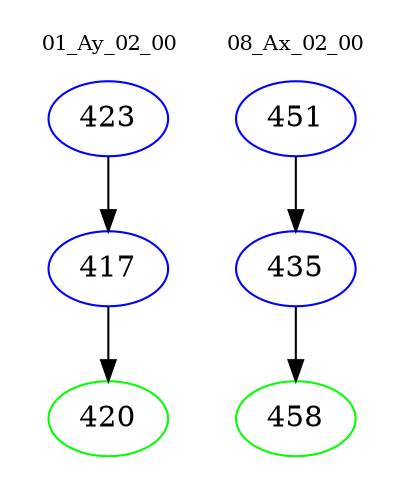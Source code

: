 digraph{
subgraph cluster_0 {
color = white
label = "01_Ay_02_00";
fontsize=10;
T0_423 [label="423", color="blue"]
T0_423 -> T0_417 [color="black"]
T0_417 [label="417", color="blue"]
T0_417 -> T0_420 [color="black"]
T0_420 [label="420", color="green"]
}
subgraph cluster_1 {
color = white
label = "08_Ax_02_00";
fontsize=10;
T1_451 [label="451", color="blue"]
T1_451 -> T1_435 [color="black"]
T1_435 [label="435", color="blue"]
T1_435 -> T1_458 [color="black"]
T1_458 [label="458", color="green"]
}
}
